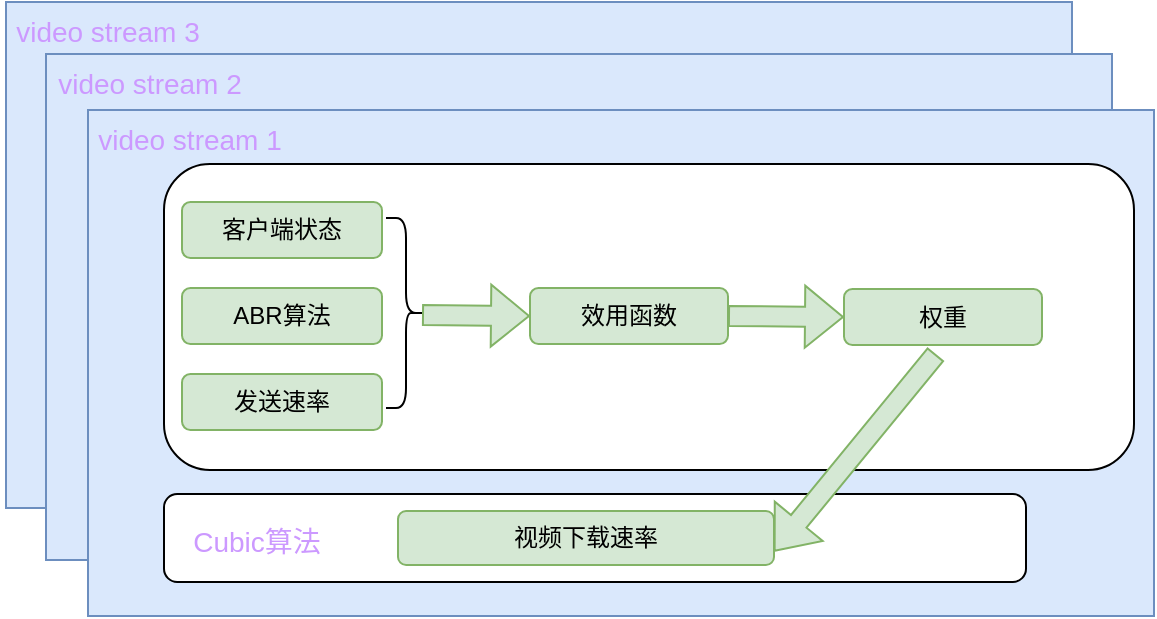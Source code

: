 <mxfile version="16.6.5" type="github">
  <diagram id="bVfz8s5Meh0udrbo1Hyq" name="Page-1">
    <mxGraphModel dx="946" dy="589" grid="0" gridSize="10" guides="1" tooltips="1" connect="1" arrows="1" fold="1" page="1" pageScale="1" pageWidth="827" pageHeight="1169" math="0" shadow="0">
      <root>
        <mxCell id="0" />
        <mxCell id="1" parent="0" />
        <mxCell id="1sGqdhWdhv_Fe9Wm-jh6-25" value="" style="rounded=0;whiteSpace=wrap;html=1;fillColor=#dae8fc;strokeColor=#6c8ebf;" vertex="1" parent="1">
          <mxGeometry x="116" y="78" width="533" height="253" as="geometry" />
        </mxCell>
        <mxCell id="1sGqdhWdhv_Fe9Wm-jh6-23" value="" style="rounded=0;whiteSpace=wrap;html=1;fillColor=#dae8fc;strokeColor=#6c8ebf;" vertex="1" parent="1">
          <mxGeometry x="136" y="104" width="533" height="253" as="geometry" />
        </mxCell>
        <mxCell id="1sGqdhWdhv_Fe9Wm-jh6-19" value="" style="rounded=0;whiteSpace=wrap;html=1;fillColor=#dae8fc;strokeColor=#6c8ebf;" vertex="1" parent="1">
          <mxGeometry x="157" y="132" width="533" height="253" as="geometry" />
        </mxCell>
        <mxCell id="1sGqdhWdhv_Fe9Wm-jh6-2" value="" style="rounded=1;whiteSpace=wrap;html=1;" vertex="1" parent="1">
          <mxGeometry x="195" y="159" width="485" height="153" as="geometry" />
        </mxCell>
        <mxCell id="1sGqdhWdhv_Fe9Wm-jh6-3" value="" style="rounded=1;whiteSpace=wrap;html=1;" vertex="1" parent="1">
          <mxGeometry x="195" y="324" width="431" height="44" as="geometry" />
        </mxCell>
        <mxCell id="1sGqdhWdhv_Fe9Wm-jh6-4" value="客户端状态" style="rounded=1;whiteSpace=wrap;html=1;fillColor=#d5e8d4;strokeColor=#82b366;" vertex="1" parent="1">
          <mxGeometry x="204" y="178" width="100" height="28" as="geometry" />
        </mxCell>
        <mxCell id="1sGqdhWdhv_Fe9Wm-jh6-5" value="ABR算法" style="rounded=1;whiteSpace=wrap;html=1;fillColor=#d5e8d4;strokeColor=#82b366;" vertex="1" parent="1">
          <mxGeometry x="204" y="221" width="100" height="28" as="geometry" />
        </mxCell>
        <mxCell id="1sGqdhWdhv_Fe9Wm-jh6-6" value="发送速率" style="rounded=1;whiteSpace=wrap;html=1;fillColor=#d5e8d4;strokeColor=#82b366;" vertex="1" parent="1">
          <mxGeometry x="204" y="264" width="100" height="28" as="geometry" />
        </mxCell>
        <mxCell id="1sGqdhWdhv_Fe9Wm-jh6-7" value="效用函数" style="rounded=1;whiteSpace=wrap;html=1;fillColor=#d5e8d4;strokeColor=#82b366;" vertex="1" parent="1">
          <mxGeometry x="378" y="221" width="99" height="28" as="geometry" />
        </mxCell>
        <mxCell id="1sGqdhWdhv_Fe9Wm-jh6-9" value="权重" style="rounded=1;whiteSpace=wrap;html=1;fillColor=#d5e8d4;strokeColor=#82b366;" vertex="1" parent="1">
          <mxGeometry x="535" y="221.5" width="99" height="28" as="geometry" />
        </mxCell>
        <mxCell id="1sGqdhWdhv_Fe9Wm-jh6-10" value="视频下载速率" style="rounded=1;whiteSpace=wrap;html=1;fillColor=#d5e8d4;strokeColor=#82b366;" vertex="1" parent="1">
          <mxGeometry x="312" y="332.5" width="188" height="27" as="geometry" />
        </mxCell>
        <mxCell id="1sGqdhWdhv_Fe9Wm-jh6-11" value="" style="shape=curlyBracket;whiteSpace=wrap;html=1;rounded=1;flipH=1;" vertex="1" parent="1">
          <mxGeometry x="306" y="186" width="20" height="95" as="geometry" />
        </mxCell>
        <mxCell id="1sGqdhWdhv_Fe9Wm-jh6-12" value="" style="endArrow=classic;startArrow=none;html=1;rounded=0;startFill=0;entryX=0;entryY=0.5;entryDx=0;entryDy=0;strokeWidth=1;shape=flexArrow;endSize=6;fillColor=#d5e8d4;strokeColor=#82b366;" edge="1" parent="1" target="1sGqdhWdhv_Fe9Wm-jh6-7">
          <mxGeometry width="100" height="100" relative="1" as="geometry">
            <mxPoint x="324" y="234.5" as="sourcePoint" />
            <mxPoint x="366" y="237" as="targetPoint" />
          </mxGeometry>
        </mxCell>
        <mxCell id="1sGqdhWdhv_Fe9Wm-jh6-16" value="" style="endArrow=classic;startArrow=none;html=1;rounded=0;startFill=0;entryX=0;entryY=0.5;entryDx=0;entryDy=0;strokeWidth=1;shape=flexArrow;endSize=6;exitX=1;exitY=0.5;exitDx=0;exitDy=0;fillColor=#d5e8d4;strokeColor=#82b366;" edge="1" parent="1" source="1sGqdhWdhv_Fe9Wm-jh6-7" target="1sGqdhWdhv_Fe9Wm-jh6-9">
          <mxGeometry width="100" height="100" relative="1" as="geometry">
            <mxPoint x="479" y="237" as="sourcePoint" />
            <mxPoint x="533" y="237.5" as="targetPoint" />
          </mxGeometry>
        </mxCell>
        <mxCell id="1sGqdhWdhv_Fe9Wm-jh6-18" value="" style="endArrow=classic;startArrow=none;html=1;rounded=0;startFill=0;strokeWidth=1;shape=flexArrow;endSize=6;entryX=1;entryY=0.75;entryDx=0;entryDy=0;fillColor=#d5e8d4;strokeColor=#82b366;" edge="1" parent="1" target="1sGqdhWdhv_Fe9Wm-jh6-10">
          <mxGeometry width="100" height="100" relative="1" as="geometry">
            <mxPoint x="581" y="254" as="sourcePoint" />
            <mxPoint x="639" y="250" as="targetPoint" />
          </mxGeometry>
        </mxCell>
        <mxCell id="1sGqdhWdhv_Fe9Wm-jh6-22" value="&lt;font style=&quot;font-size: 14px&quot;&gt;video stream 1&lt;/font&gt;" style="text;html=1;strokeColor=none;fillColor=none;align=center;verticalAlign=middle;whiteSpace=wrap;rounded=0;fontColor=#CC99FF;" vertex="1" parent="1">
          <mxGeometry x="154" y="132" width="108" height="30" as="geometry" />
        </mxCell>
        <mxCell id="1sGqdhWdhv_Fe9Wm-jh6-24" value="&lt;font style=&quot;font-size: 14px&quot;&gt;video stream 2&lt;/font&gt;" style="text;html=1;strokeColor=none;fillColor=none;align=center;verticalAlign=middle;whiteSpace=wrap;rounded=0;fontColor=#CC99FF;" vertex="1" parent="1">
          <mxGeometry x="134" y="104" width="108" height="30" as="geometry" />
        </mxCell>
        <mxCell id="1sGqdhWdhv_Fe9Wm-jh6-26" value="&lt;font style=&quot;font-size: 14px&quot;&gt;video stream 3&lt;/font&gt;" style="text;html=1;strokeColor=none;fillColor=none;align=center;verticalAlign=middle;whiteSpace=wrap;rounded=0;fontColor=#CC99FF;" vertex="1" parent="1">
          <mxGeometry x="113" y="78" width="108" height="30" as="geometry" />
        </mxCell>
        <mxCell id="1sGqdhWdhv_Fe9Wm-jh6-27" value="Cubic算法" style="text;html=1;strokeColor=none;fillColor=none;align=center;verticalAlign=middle;whiteSpace=wrap;rounded=0;fontSize=14;fontColor=#CC99FF;" vertex="1" parent="1">
          <mxGeometry x="197" y="332.5" width="89" height="30" as="geometry" />
        </mxCell>
      </root>
    </mxGraphModel>
  </diagram>
</mxfile>
